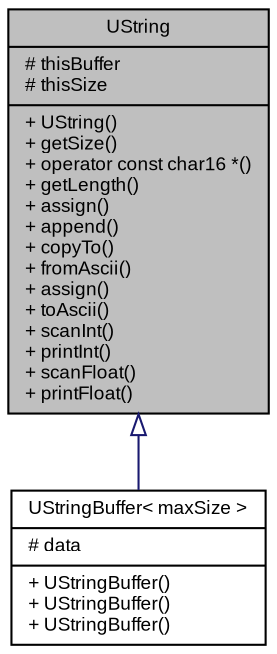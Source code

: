 digraph G
{
  bgcolor="transparent";
  edge [fontname="Arial",fontsize="9",labelfontname="Arial",labelfontsize="9"];
  node [fontname="Arial",fontsize="9",shape=record];
  Node1 [label="{UString\n|# thisBuffer\l# thisSize\l|+ UString()\l+ getSize()\l+ operator const char16 *()\l+ getLength()\l+ assign()\l+ append()\l+ copyTo()\l+ fromAscii()\l+ assign()\l+ toAscii()\l+ scanInt()\l+ printInt()\l+ scanFloat()\l+ printFloat()\l}",height=0.2,width=0.4,color="black", fillcolor="grey75", style="filled" fontcolor="black"];
  Node1 -> Node2 [dir=back,color="midnightblue",fontsize="9",style="solid",arrowtail="empty",fontname="Arial"];
  Node2 [label="{UStringBuffer\< maxSize \>\n|# data\l|+ UStringBuffer()\l+ UStringBuffer()\l+ UStringBuffer()\l}",height=0.2,width=0.4,color="black",URL="$classSteinberg_1_1UStringBuffer.html",tooltip="UTF-16 string with fixed buffer size."];
}
